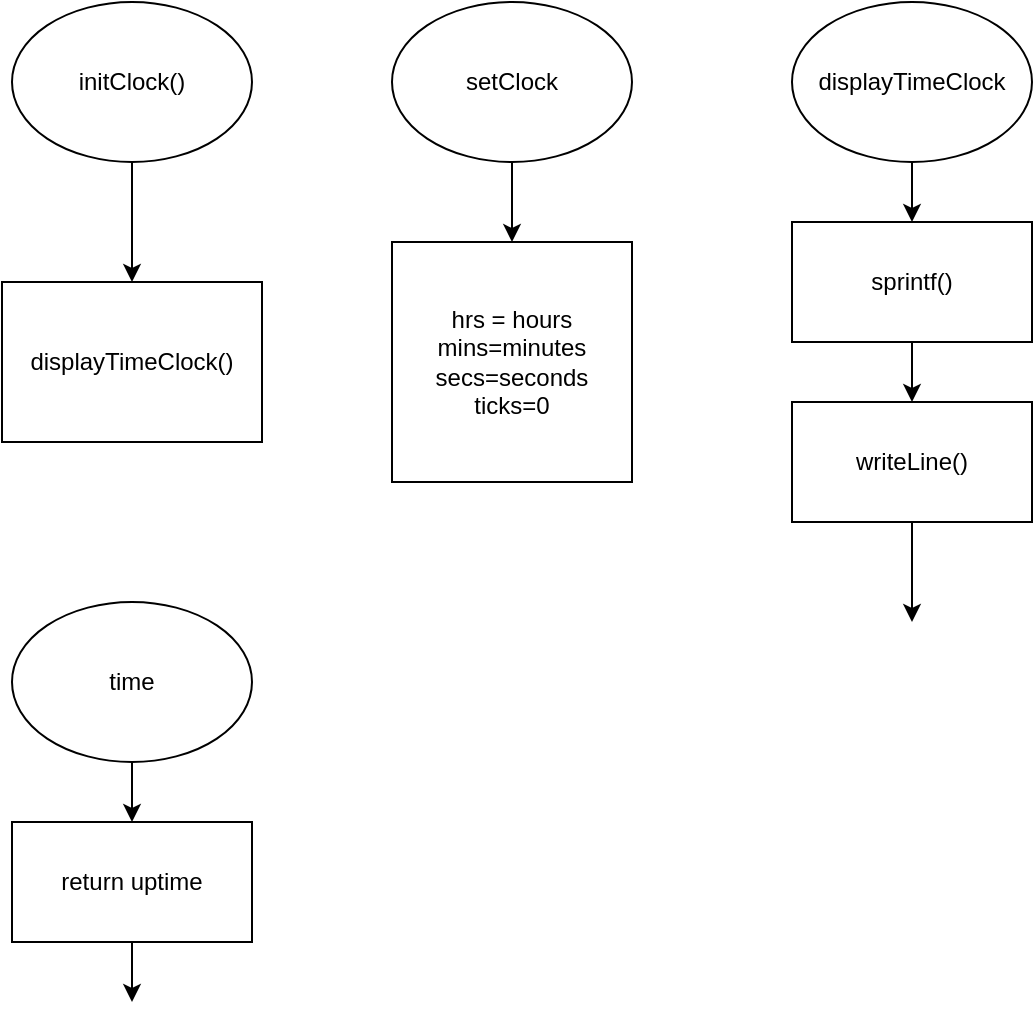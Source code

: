 <mxfile version="27.1.6">
  <diagram name="Seite-1" id="vKhFG0yD0sFM96mjJ53Z">
    <mxGraphModel dx="1375" dy="751" grid="1" gridSize="10" guides="1" tooltips="1" connect="1" arrows="1" fold="1" page="1" pageScale="1" pageWidth="827" pageHeight="1169" math="0" shadow="0">
      <root>
        <mxCell id="0" />
        <mxCell id="1" parent="0" />
        <mxCell id="saFJeLpI3H_wUORphgzt-1" value="initClock()" style="ellipse;whiteSpace=wrap;html=1;" parent="1" vertex="1">
          <mxGeometry x="125" y="80" width="120" height="80" as="geometry" />
        </mxCell>
        <mxCell id="saFJeLpI3H_wUORphgzt-2" value="setClock" style="ellipse;whiteSpace=wrap;html=1;" parent="1" vertex="1">
          <mxGeometry x="315" y="80" width="120" height="80" as="geometry" />
        </mxCell>
        <mxCell id="saFJeLpI3H_wUORphgzt-3" value="time" style="ellipse;whiteSpace=wrap;html=1;" parent="1" vertex="1">
          <mxGeometry x="125" y="380" width="120" height="80" as="geometry" />
        </mxCell>
        <mxCell id="saFJeLpI3H_wUORphgzt-4" value="&lt;div&gt;displayTimeClock()&lt;/div&gt;" style="rounded=0;whiteSpace=wrap;html=1;" parent="1" vertex="1">
          <mxGeometry x="120" y="220" width="130" height="80" as="geometry" />
        </mxCell>
        <mxCell id="saFJeLpI3H_wUORphgzt-5" value="" style="endArrow=classic;html=1;rounded=0;exitX=0.5;exitY=1;exitDx=0;exitDy=0;entryX=0.5;entryY=0;entryDx=0;entryDy=0;" parent="1" source="saFJeLpI3H_wUORphgzt-1" target="saFJeLpI3H_wUORphgzt-4" edge="1">
          <mxGeometry width="50" height="50" relative="1" as="geometry">
            <mxPoint x="435" y="340" as="sourcePoint" />
            <mxPoint x="485" y="290" as="targetPoint" />
          </mxGeometry>
        </mxCell>
        <mxCell id="saFJeLpI3H_wUORphgzt-6" value="" style="endArrow=classic;html=1;rounded=0;exitX=0.5;exitY=1;exitDx=0;exitDy=0;" parent="1" source="saFJeLpI3H_wUORphgzt-2" edge="1">
          <mxGeometry width="50" height="50" relative="1" as="geometry">
            <mxPoint x="545" y="340" as="sourcePoint" />
            <mxPoint x="375" y="200" as="targetPoint" />
            <Array as="points" />
          </mxGeometry>
        </mxCell>
        <mxCell id="saFJeLpI3H_wUORphgzt-7" value="return uptime" style="rounded=0;whiteSpace=wrap;html=1;" parent="1" vertex="1">
          <mxGeometry x="125" y="490" width="120" height="60" as="geometry" />
        </mxCell>
        <mxCell id="saFJeLpI3H_wUORphgzt-8" value="" style="endArrow=classic;html=1;rounded=0;exitX=0.5;exitY=1;exitDx=0;exitDy=0;" parent="1" source="saFJeLpI3H_wUORphgzt-3" target="saFJeLpI3H_wUORphgzt-7" edge="1">
          <mxGeometry width="50" height="50" relative="1" as="geometry">
            <mxPoint x="435" y="660" as="sourcePoint" />
            <mxPoint x="485" y="610" as="targetPoint" />
          </mxGeometry>
        </mxCell>
        <mxCell id="saFJeLpI3H_wUORphgzt-9" value="" style="endArrow=classic;html=1;rounded=0;exitX=0.5;exitY=1;exitDx=0;exitDy=0;" parent="1" source="saFJeLpI3H_wUORphgzt-7" edge="1">
          <mxGeometry width="50" height="50" relative="1" as="geometry">
            <mxPoint x="435" y="660" as="sourcePoint" />
            <mxPoint x="185" y="580" as="targetPoint" />
          </mxGeometry>
        </mxCell>
        <mxCell id="saFJeLpI3H_wUORphgzt-10" value="hrs = hours&lt;div&gt;mins=minutes&lt;/div&gt;&lt;div&gt;secs=seconds&lt;/div&gt;&lt;div&gt;ticks=0&lt;/div&gt;" style="rounded=0;whiteSpace=wrap;html=1;" parent="1" vertex="1">
          <mxGeometry x="315" y="200" width="120" height="120" as="geometry" />
        </mxCell>
        <mxCell id="saFJeLpI3H_wUORphgzt-11" value="displayTimeClock" style="ellipse;whiteSpace=wrap;html=1;" parent="1" vertex="1">
          <mxGeometry x="515" y="80" width="120" height="80" as="geometry" />
        </mxCell>
        <mxCell id="saFJeLpI3H_wUORphgzt-12" value="writeLine()" style="rounded=0;whiteSpace=wrap;html=1;" parent="1" vertex="1">
          <mxGeometry x="515" y="280" width="120" height="60" as="geometry" />
        </mxCell>
        <mxCell id="saFJeLpI3H_wUORphgzt-13" value="" style="endArrow=classic;html=1;rounded=0;exitX=0.5;exitY=1;exitDx=0;exitDy=0;" parent="1" source="saFJeLpI3H_wUORphgzt-12" edge="1">
          <mxGeometry width="50" height="50" relative="1" as="geometry">
            <mxPoint x="825" y="550" as="sourcePoint" />
            <mxPoint x="575" y="390" as="targetPoint" />
          </mxGeometry>
        </mxCell>
        <mxCell id="saFJeLpI3H_wUORphgzt-14" value="sprintf()" style="rounded=0;whiteSpace=wrap;html=1;" parent="1" vertex="1">
          <mxGeometry x="515" y="190" width="120" height="60" as="geometry" />
        </mxCell>
        <mxCell id="saFJeLpI3H_wUORphgzt-15" value="" style="endArrow=classic;html=1;rounded=0;exitX=0.5;exitY=1;exitDx=0;exitDy=0;" parent="1" source="saFJeLpI3H_wUORphgzt-11" target="saFJeLpI3H_wUORphgzt-14" edge="1">
          <mxGeometry width="50" height="50" relative="1" as="geometry">
            <mxPoint x="825" y="360" as="sourcePoint" />
            <mxPoint x="875" y="310" as="targetPoint" />
          </mxGeometry>
        </mxCell>
        <mxCell id="saFJeLpI3H_wUORphgzt-16" value="" style="endArrow=classic;html=1;rounded=0;exitX=0.5;exitY=1;exitDx=0;exitDy=0;" parent="1" source="saFJeLpI3H_wUORphgzt-14" edge="1">
          <mxGeometry width="50" height="50" relative="1" as="geometry">
            <mxPoint x="825" y="360" as="sourcePoint" />
            <mxPoint x="575" y="280" as="targetPoint" />
          </mxGeometry>
        </mxCell>
      </root>
    </mxGraphModel>
  </diagram>
</mxfile>

